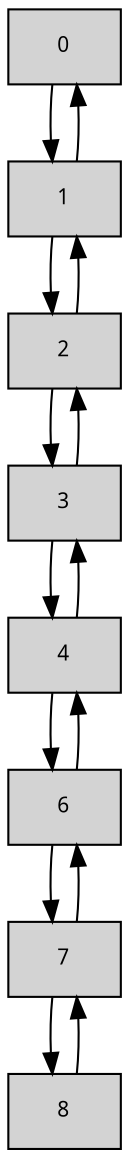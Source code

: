 digraph Ilustrasion5{
node [shape=record fontsize=10 fontname=" Verdana"style=filled];
node1[label="0"];
node1->node2
node2->node1
node2[label="1"];
node2->node3
node3->node2
node3[label="2"];
node3->node4
node4->node3
node4[label="3"];
node4->node5
node5->node4
node5[label="4"];
node5->node6
node6->node5
node6[label="6"];
node6->node7
node7->node6
node7[label="7"];
node7->node8
node8->node7
node8[label="8"];

}